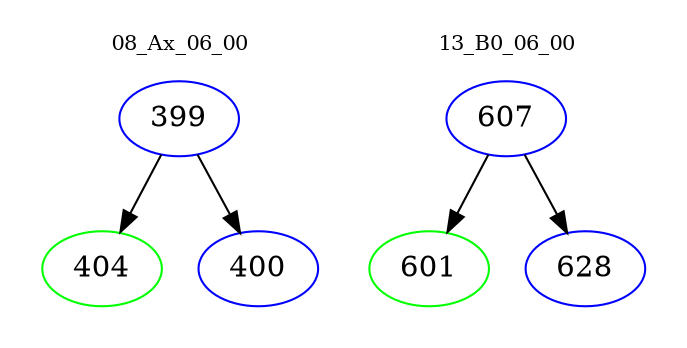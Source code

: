 digraph{
subgraph cluster_0 {
color = white
label = "08_Ax_06_00";
fontsize=10;
T0_399 [label="399", color="blue"]
T0_399 -> T0_404 [color="black"]
T0_404 [label="404", color="green"]
T0_399 -> T0_400 [color="black"]
T0_400 [label="400", color="blue"]
}
subgraph cluster_1 {
color = white
label = "13_B0_06_00";
fontsize=10;
T1_607 [label="607", color="blue"]
T1_607 -> T1_601 [color="black"]
T1_601 [label="601", color="green"]
T1_607 -> T1_628 [color="black"]
T1_628 [label="628", color="blue"]
}
}
